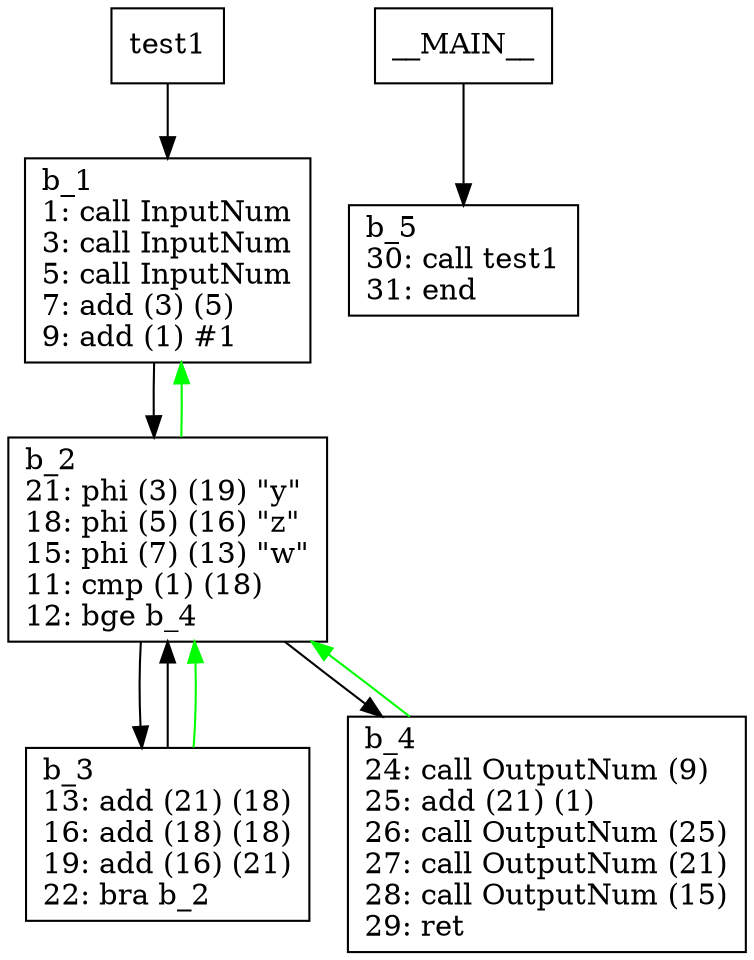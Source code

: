 digraph Computation {
node [shape=box];
test1 -> b_1;
b_1 [label="b_1\l1: call InputNum\l3: call InputNum\l5: call InputNum\l7: add (3) (5)\l9: add (1) #1\l"]
b_1 -> b_2;
b_2 [label="b_2\l21: phi (3) (19) \"y\"\l18: phi (5) (16) \"z\"\l15: phi (7) (13) \"w\"\l11: cmp (1) (18)\l12: bge b_4\l"]
b_2 -> b_3;
b_3 [label="b_3\l13: add (21) (18)\l16: add (18) (18)\l19: add (16) (21)\l22: bra b_2\l"]
b_3 -> b_2;
b_3 -> b_2[color="green"];
b_2 -> b_4;
b_4 [label="b_4\l24: call OutputNum (9)\l25: add (21) (1)\l26: call OutputNum (25)\l27: call OutputNum (21)\l28: call OutputNum (15)\l29: ret \l"]
b_4 -> b_2[color="green"];
b_2 -> b_1[color="green"];
__MAIN__ -> b_5;
b_5 [label="b_5\l30: call test1\l31: end\l"]
}